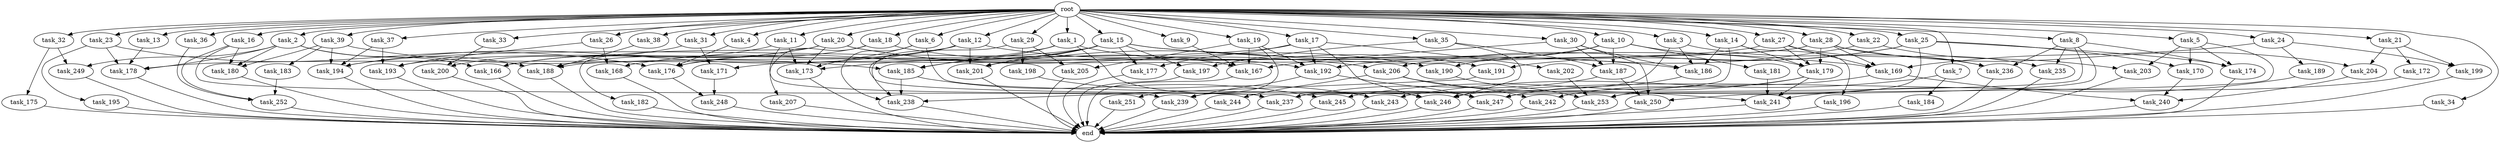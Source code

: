 digraph G {
  task_29 [size="1.024000"];
  task_32 [size="1.024000"];
  task_191 [size="1245540515.840000"];
  task_247 [size="1692217114.624000"];
  task_27 [size="1.024000"];
  task_251 [size="137438953.472000"];
  task_4 [size="1.024000"];
  task_2 [size="1.024000"];
  task_13 [size="1.024000"];
  task_182 [size="695784701.952000"];
  task_207 [size="214748364.800000"];
  task_186 [size="1898375544.832000"];
  task_177 [size="523986010.112000"];
  task_168 [size="635655159.808000"];
  task_245 [size="1005022347.264000"];
  task_6 [size="1.024000"];
  task_9 [size="1.024000"];
  task_175 [size="214748364.800000"];
  task_189 [size="34359738.368000"];
  task_188 [size="1666447310.848000"];
  task_183 [size="420906795.008000"];
  task_242 [size="1116691496.960000"];
  task_14 [size="1.024000"];
  task_36 [size="1.024000"];
  task_16 [size="1.024000"];
  task_185 [size="1279900254.208000"];
  task_249 [size="292057776.128000"];
  task_243 [size="171798691.840000"];
  task_198 [size="34359738.368000"];
  task_170 [size="833223655.424000"];
  task_15 [size="1.024000"];
  task_10 [size="1.024000"];
  task_171 [size="249108103.168000"];
  task_236 [size="970662608.896000"];
  task_240 [size="1589137899.520000"];
  task_250 [size="188978561.024000"];
  task_235 [size="773094113.280000"];
  task_167 [size="1082331758.592000"];
  task_199 [size="584115552.256000"];
  task_190 [size="635655159.808000"];
  task_237 [size="1486058684.416000"];
  task_26 [size="1.024000"];
  task_25 [size="1.024000"];
  task_31 [size="1.024000"];
  task_201 [size="944892805.120000"];
  end [size="0.000000"];
  task_169 [size="1073741824.000000"];
  task_192 [size="1082331758.592000"];
  task_239 [size="1864015806.464000"];
  task_180 [size="807453851.648000"];
  task_18 [size="1.024000"];
  task_12 [size="1.024000"];
  task_33 [size="1.024000"];
  task_238 [size="901943132.160000"];
  task_197 [size="1168231104.512000"];
  task_241 [size="1846835937.280000"];
  task_253 [size="2284922601.472000"];
  task_173 [size="1846835937.280000"];
  task_202 [size="214748364.800000"];
  task_246 [size="1529008357.376000"];
  task_184 [size="137438953.472000"];
  task_174 [size="910533066.752000"];
  task_21 [size="1.024000"];
  task_37 [size="1.024000"];
  task_244 [size="420906795.008000"];
  task_196 [size="695784701.952000"];
  task_187 [size="1314259992.576000"];
  task_23 [size="1.024000"];
  task_176 [size="1769526525.952000"];
  root [size="0.000000"];
  task_5 [size="1.024000"];
  task_195 [size="695784701.952000"];
  task_193 [size="1279900254.208000"];
  task_11 [size="1.024000"];
  task_194 [size="1400159338.496000"];
  task_179 [size="1846835937.280000"];
  task_200 [size="523986010.112000"];
  task_3 [size="1.024000"];
  task_166 [size="1194000908.288000"];
  task_19 [size="1.024000"];
  task_206 [size="1391569403.904000"];
  task_39 [size="1.024000"];
  task_22 [size="1.024000"];
  task_7 [size="1.024000"];
  task_28 [size="1.024000"];
  task_34 [size="1.024000"];
  task_252 [size="558345748.480000"];
  task_17 [size="1.024000"];
  task_248 [size="1168231104.512000"];
  task_20 [size="1.024000"];
  task_178 [size="1889785610.240000"];
  task_205 [size="171798691.840000"];
  task_1 [size="1.024000"];
  task_181 [size="420906795.008000"];
  task_204 [size="584115552.256000"];
  task_172 [size="549755813.888000"];
  task_35 [size="1.024000"];
  task_30 [size="1.024000"];
  task_203 [size="171798691.840000"];
  task_38 [size="1.024000"];
  task_24 [size="1.024000"];
  task_8 [size="1.024000"];

  task_29 -> task_198 [size="33554432.000000"];
  task_29 -> task_238 [size="33554432.000000"];
  task_29 -> task_205 [size="33554432.000000"];
  task_32 -> task_175 [size="209715200.000000"];
  task_32 -> task_249 [size="209715200.000000"];
  task_191 -> task_238 [size="134217728.000000"];
  task_247 -> end [size="1.000000"];
  task_27 -> task_169 [size="679477248.000000"];
  task_27 -> task_235 [size="679477248.000000"];
  task_27 -> task_179 [size="679477248.000000"];
  task_27 -> task_178 [size="679477248.000000"];
  task_251 -> end [size="1.000000"];
  task_4 -> task_176 [size="301989888.000000"];
  task_2 -> task_180 [size="75497472.000000"];
  task_2 -> task_249 [size="75497472.000000"];
  task_2 -> task_166 [size="75497472.000000"];
  task_2 -> task_188 [size="75497472.000000"];
  task_2 -> task_178 [size="75497472.000000"];
  task_13 -> task_178 [size="411041792.000000"];
  task_182 -> end [size="1.000000"];
  task_207 -> end [size="1.000000"];
  task_186 -> task_247 [size="301989888.000000"];
  task_177 -> end [size="1.000000"];
  task_168 -> end [size="1.000000"];
  task_245 -> end [size="1.000000"];
  task_6 -> task_246 [size="411041792.000000"];
  task_6 -> task_238 [size="411041792.000000"];
  task_6 -> task_173 [size="411041792.000000"];
  task_9 -> task_167 [size="679477248.000000"];
  task_175 -> end [size="1.000000"];
  task_189 -> task_241 [size="33554432.000000"];
  task_188 -> end [size="1.000000"];
  task_183 -> task_252 [size="33554432.000000"];
  task_242 -> end [size="1.000000"];
  task_14 -> task_186 [size="679477248.000000"];
  task_14 -> task_237 [size="679477248.000000"];
  task_14 -> task_179 [size="679477248.000000"];
  task_14 -> task_196 [size="679477248.000000"];
  task_36 -> task_252 [size="209715200.000000"];
  task_16 -> task_252 [size="301989888.000000"];
  task_16 -> task_180 [size="301989888.000000"];
  task_16 -> task_239 [size="301989888.000000"];
  task_185 -> task_245 [size="301989888.000000"];
  task_185 -> task_238 [size="301989888.000000"];
  task_249 -> end [size="1.000000"];
  task_243 -> end [size="1.000000"];
  task_198 -> task_243 [size="33554432.000000"];
  task_170 -> task_240 [size="679477248.000000"];
  task_15 -> task_201 [size="301989888.000000"];
  task_15 -> task_185 [size="301989888.000000"];
  task_15 -> task_193 [size="301989888.000000"];
  task_15 -> task_169 [size="301989888.000000"];
  task_15 -> task_186 [size="301989888.000000"];
  task_15 -> task_177 [size="301989888.000000"];
  task_15 -> task_173 [size="301989888.000000"];
  task_15 -> task_197 [size="301989888.000000"];
  task_10 -> task_187 [size="411041792.000000"];
  task_10 -> task_181 [size="411041792.000000"];
  task_10 -> task_201 [size="411041792.000000"];
  task_10 -> task_179 [size="411041792.000000"];
  task_10 -> task_190 [size="411041792.000000"];
  task_171 -> task_248 [size="838860800.000000"];
  task_236 -> end [size="1.000000"];
  task_240 -> end [size="1.000000"];
  task_250 -> end [size="1.000000"];
  task_235 -> end [size="1.000000"];
  task_167 -> end [size="1.000000"];
  task_199 -> end [size="1.000000"];
  task_190 -> task_253 [size="838860800.000000"];
  task_237 -> end [size="1.000000"];
  task_26 -> task_168 [size="411041792.000000"];
  task_26 -> task_193 [size="411041792.000000"];
  task_25 -> task_253 [size="679477248.000000"];
  task_25 -> task_174 [size="679477248.000000"];
  task_25 -> task_170 [size="679477248.000000"];
  task_25 -> task_206 [size="679477248.000000"];
  task_25 -> task_191 [size="679477248.000000"];
  task_31 -> task_200 [size="209715200.000000"];
  task_31 -> task_171 [size="209715200.000000"];
  task_201 -> end [size="1.000000"];
  task_169 -> task_240 [size="33554432.000000"];
  task_169 -> task_253 [size="33554432.000000"];
  task_192 -> task_247 [size="679477248.000000"];
  task_192 -> task_239 [size="679477248.000000"];
  task_239 -> end [size="1.000000"];
  task_180 -> end [size="1.000000"];
  task_18 -> task_167 [size="209715200.000000"];
  task_18 -> task_207 [size="209715200.000000"];
  task_18 -> task_176 [size="209715200.000000"];
  task_12 -> task_194 [size="209715200.000000"];
  task_12 -> task_201 [size="209715200.000000"];
  task_12 -> task_237 [size="209715200.000000"];
  task_12 -> task_168 [size="209715200.000000"];
  task_12 -> task_190 [size="209715200.000000"];
  task_33 -> task_200 [size="301989888.000000"];
  task_238 -> end [size="1.000000"];
  task_197 -> end [size="1.000000"];
  task_241 -> end [size="1.000000"];
  task_253 -> end [size="1.000000"];
  task_173 -> end [size="1.000000"];
  task_202 -> task_253 [size="679477248.000000"];
  task_246 -> end [size="1.000000"];
  task_184 -> end [size="1.000000"];
  task_174 -> end [size="1.000000"];
  task_21 -> task_204 [size="536870912.000000"];
  task_21 -> task_199 [size="536870912.000000"];
  task_21 -> task_172 [size="536870912.000000"];
  task_37 -> task_194 [size="536870912.000000"];
  task_37 -> task_193 [size="536870912.000000"];
  task_244 -> end [size="1.000000"];
  task_196 -> end [size="1.000000"];
  task_187 -> task_250 [size="75497472.000000"];
  task_187 -> task_237 [size="75497472.000000"];
  task_23 -> task_195 [size="679477248.000000"];
  task_23 -> task_176 [size="679477248.000000"];
  task_23 -> task_178 [size="679477248.000000"];
  task_176 -> task_248 [size="301989888.000000"];
  root -> task_12 [size="1.000000"];
  root -> task_36 [size="1.000000"];
  root -> task_16 [size="1.000000"];
  root -> task_9 [size="1.000000"];
  root -> task_39 [size="1.000000"];
  root -> task_11 [size="1.000000"];
  root -> task_22 [size="1.000000"];
  root -> task_7 [size="1.000000"];
  root -> task_33 [size="1.000000"];
  root -> task_28 [size="1.000000"];
  root -> task_4 [size="1.000000"];
  root -> task_34 [size="1.000000"];
  root -> task_2 [size="1.000000"];
  root -> task_15 [size="1.000000"];
  root -> task_10 [size="1.000000"];
  root -> task_29 [size="1.000000"];
  root -> task_21 [size="1.000000"];
  root -> task_17 [size="1.000000"];
  root -> task_18 [size="1.000000"];
  root -> task_27 [size="1.000000"];
  root -> task_20 [size="1.000000"];
  root -> task_23 [size="1.000000"];
  root -> task_6 [size="1.000000"];
  root -> task_32 [size="1.000000"];
  root -> task_5 [size="1.000000"];
  root -> task_37 [size="1.000000"];
  root -> task_26 [size="1.000000"];
  root -> task_25 [size="1.000000"];
  root -> task_8 [size="1.000000"];
  root -> task_35 [size="1.000000"];
  root -> task_13 [size="1.000000"];
  root -> task_30 [size="1.000000"];
  root -> task_19 [size="1.000000"];
  root -> task_1 [size="1.000000"];
  root -> task_38 [size="1.000000"];
  root -> task_24 [size="1.000000"];
  root -> task_3 [size="1.000000"];
  root -> task_31 [size="1.000000"];
  root -> task_14 [size="1.000000"];
  task_5 -> task_203 [size="134217728.000000"];
  task_5 -> task_247 [size="134217728.000000"];
  task_5 -> task_170 [size="134217728.000000"];
  task_5 -> task_174 [size="134217728.000000"];
  task_195 -> end [size="1.000000"];
  task_193 -> end [size="1.000000"];
  task_11 -> task_237 [size="411041792.000000"];
  task_11 -> task_166 [size="411041792.000000"];
  task_11 -> task_173 [size="411041792.000000"];
  task_194 -> end [size="1.000000"];
  task_179 -> task_242 [size="679477248.000000"];
  task_179 -> task_241 [size="679477248.000000"];
  task_179 -> task_245 [size="679477248.000000"];
  task_200 -> end [size="1.000000"];
  task_3 -> task_186 [size="838860800.000000"];
  task_3 -> task_236 [size="838860800.000000"];
  task_3 -> task_239 [size="838860800.000000"];
  task_166 -> end [size="1.000000"];
  task_19 -> task_167 [size="134217728.000000"];
  task_19 -> task_192 [size="134217728.000000"];
  task_19 -> task_205 [size="134217728.000000"];
  task_19 -> task_251 [size="134217728.000000"];
  task_206 -> task_242 [size="411041792.000000"];
  task_206 -> task_241 [size="411041792.000000"];
  task_206 -> task_244 [size="411041792.000000"];
  task_39 -> task_194 [size="411041792.000000"];
  task_39 -> task_183 [size="411041792.000000"];
  task_39 -> task_185 [size="411041792.000000"];
  task_39 -> task_180 [size="411041792.000000"];
  task_22 -> task_203 [size="33554432.000000"];
  task_22 -> task_192 [size="33554432.000000"];
  task_7 -> task_243 [size="134217728.000000"];
  task_7 -> task_184 [size="134217728.000000"];
  task_28 -> task_204 [size="33554432.000000"];
  task_28 -> task_179 [size="33554432.000000"];
  task_28 -> task_171 [size="33554432.000000"];
  task_28 -> task_169 [size="33554432.000000"];
  task_28 -> task_188 [size="33554432.000000"];
  task_28 -> task_236 [size="33554432.000000"];
  task_34 -> end [size="1.000000"];
  task_252 -> end [size="1.000000"];
  task_17 -> task_194 [size="209715200.000000"];
  task_17 -> task_246 [size="209715200.000000"];
  task_17 -> task_192 [size="209715200.000000"];
  task_17 -> task_177 [size="209715200.000000"];
  task_17 -> task_202 [size="209715200.000000"];
  task_248 -> end [size="1.000000"];
  task_20 -> task_188 [size="679477248.000000"];
  task_20 -> task_182 [size="679477248.000000"];
  task_20 -> task_166 [size="679477248.000000"];
  task_20 -> task_206 [size="679477248.000000"];
  task_20 -> task_192 [size="679477248.000000"];
  task_20 -> task_173 [size="679477248.000000"];
  task_178 -> end [size="1.000000"];
  task_205 -> end [size="1.000000"];
  task_1 -> task_176 [size="536870912.000000"];
  task_1 -> task_247 [size="536870912.000000"];
  task_1 -> task_185 [size="536870912.000000"];
  task_1 -> task_191 [size="536870912.000000"];
  task_181 -> task_241 [size="679477248.000000"];
  task_204 -> task_240 [size="838860800.000000"];
  task_172 -> task_246 [size="33554432.000000"];
  task_35 -> task_187 [size="838860800.000000"];
  task_35 -> task_246 [size="838860800.000000"];
  task_35 -> task_197 [size="838860800.000000"];
  task_30 -> task_187 [size="33554432.000000"];
  task_30 -> task_167 [size="33554432.000000"];
  task_30 -> task_250 [size="33554432.000000"];
  task_30 -> task_186 [size="33554432.000000"];
  task_203 -> end [size="1.000000"];
  task_38 -> task_188 [size="838860800.000000"];
  task_24 -> task_169 [size="33554432.000000"];
  task_24 -> task_199 [size="33554432.000000"];
  task_24 -> task_189 [size="33554432.000000"];
  task_8 -> task_250 [size="75497472.000000"];
  task_8 -> task_235 [size="75497472.000000"];
  task_8 -> task_237 [size="75497472.000000"];
  task_8 -> task_174 [size="75497472.000000"];
  task_8 -> task_236 [size="75497472.000000"];
}
